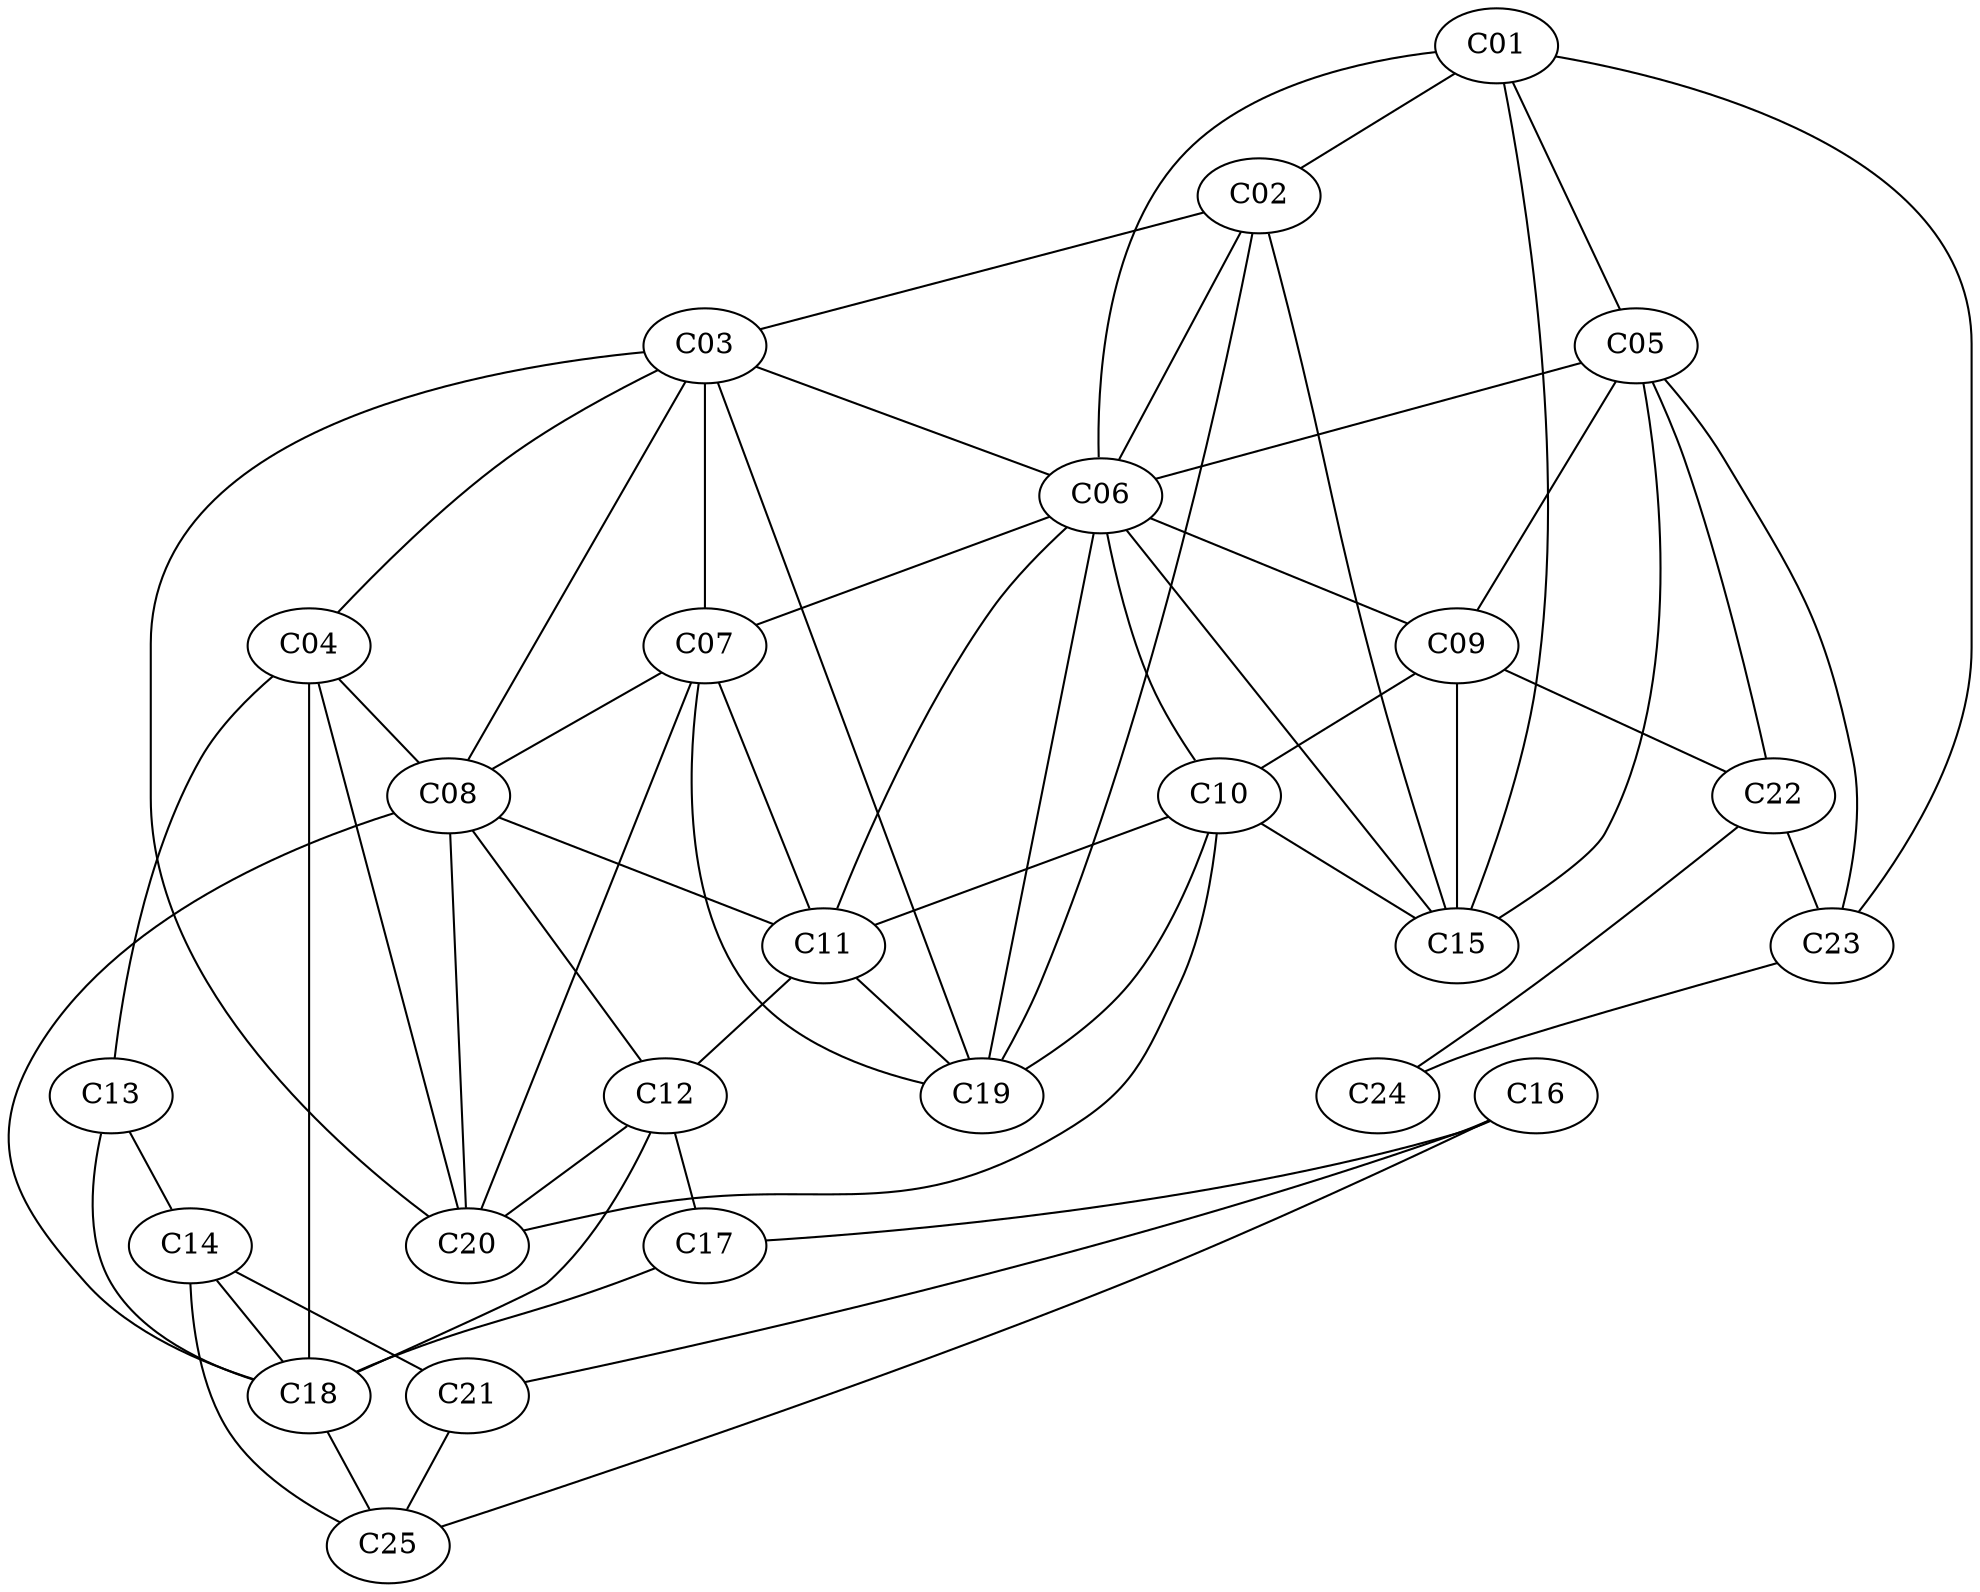 strict graph G {
  1 [ label="C01" ];
  2 [ label="C02" ];
  3 [ label="C03" ];
  4 [ label="C04" ];
  5 [ label="C05" ];
  6 [ label="C06" ];
  7 [ label="C07" ];
  8 [ label="C08" ];
  9 [ label="C09" ];
  10 [ label="C10" ];
  11 [ label="C11" ];
  12 [ label="C12" ];
  13 [ label="C13" ];
  14 [ label="C14" ];
  15 [ label="C15" ];
  16 [ label="C16" ];
  17 [ label="C17" ];
  18 [ label="C18" ];
  19 [ label="C19" ];
  20 [ label="C20" ];
  21 [ label="C21" ];
  22 [ label="C22" ];
  23 [ label="C23" ];
  24 [ label="C24" ];
  25 [ label="C25" ];
  1 -- 2;
  1 -- 5;
  1 -- 6;
  1 -- 15;
  1 -- 23;
  2 -- 3;
  2 -- 6;
  2 -- 15;
  2 -- 19;
  3 -- 4;
  3 -- 6;
  3 -- 7;
  3 -- 8;
  3 -- 19;
  3 -- 20;
  4 -- 8;
  4 -- 13;
  4 -- 18;
  4 -- 20;
  5 -- 6;
  5 -- 9;
  5 -- 15;
  5 -- 22;
  5 -- 23;
  6 -- 7;
  6 -- 9;
  6 -- 10;
  6 -- 11;
  6 -- 15;
  6 -- 19;
  7 -- 8;
  7 -- 11;
  7 -- 19;
  7 -- 20;
  8 -- 11;
  8 -- 12;
  8 -- 18;
  8 -- 20;
  9 -- 10;
  9 -- 15;
  9 -- 22;
  10 -- 11;
  10 -- 15;
  10 -- 19;
  10 -- 20;
  11 -- 12;
  11 -- 19;
  12 -- 17;
  12 -- 18;
  12 -- 20;
  13 -- 14;
  13 -- 18;
  14 -- 18;
  14 -- 21;
  14 -- 25;
  16 -- 17;
  16 -- 21;
  16 -- 25;
  17 -- 18;
  18 -- 25;
  21 -- 25;
  22 -- 23;
  22 -- 24;
  23 -- 24;
}
